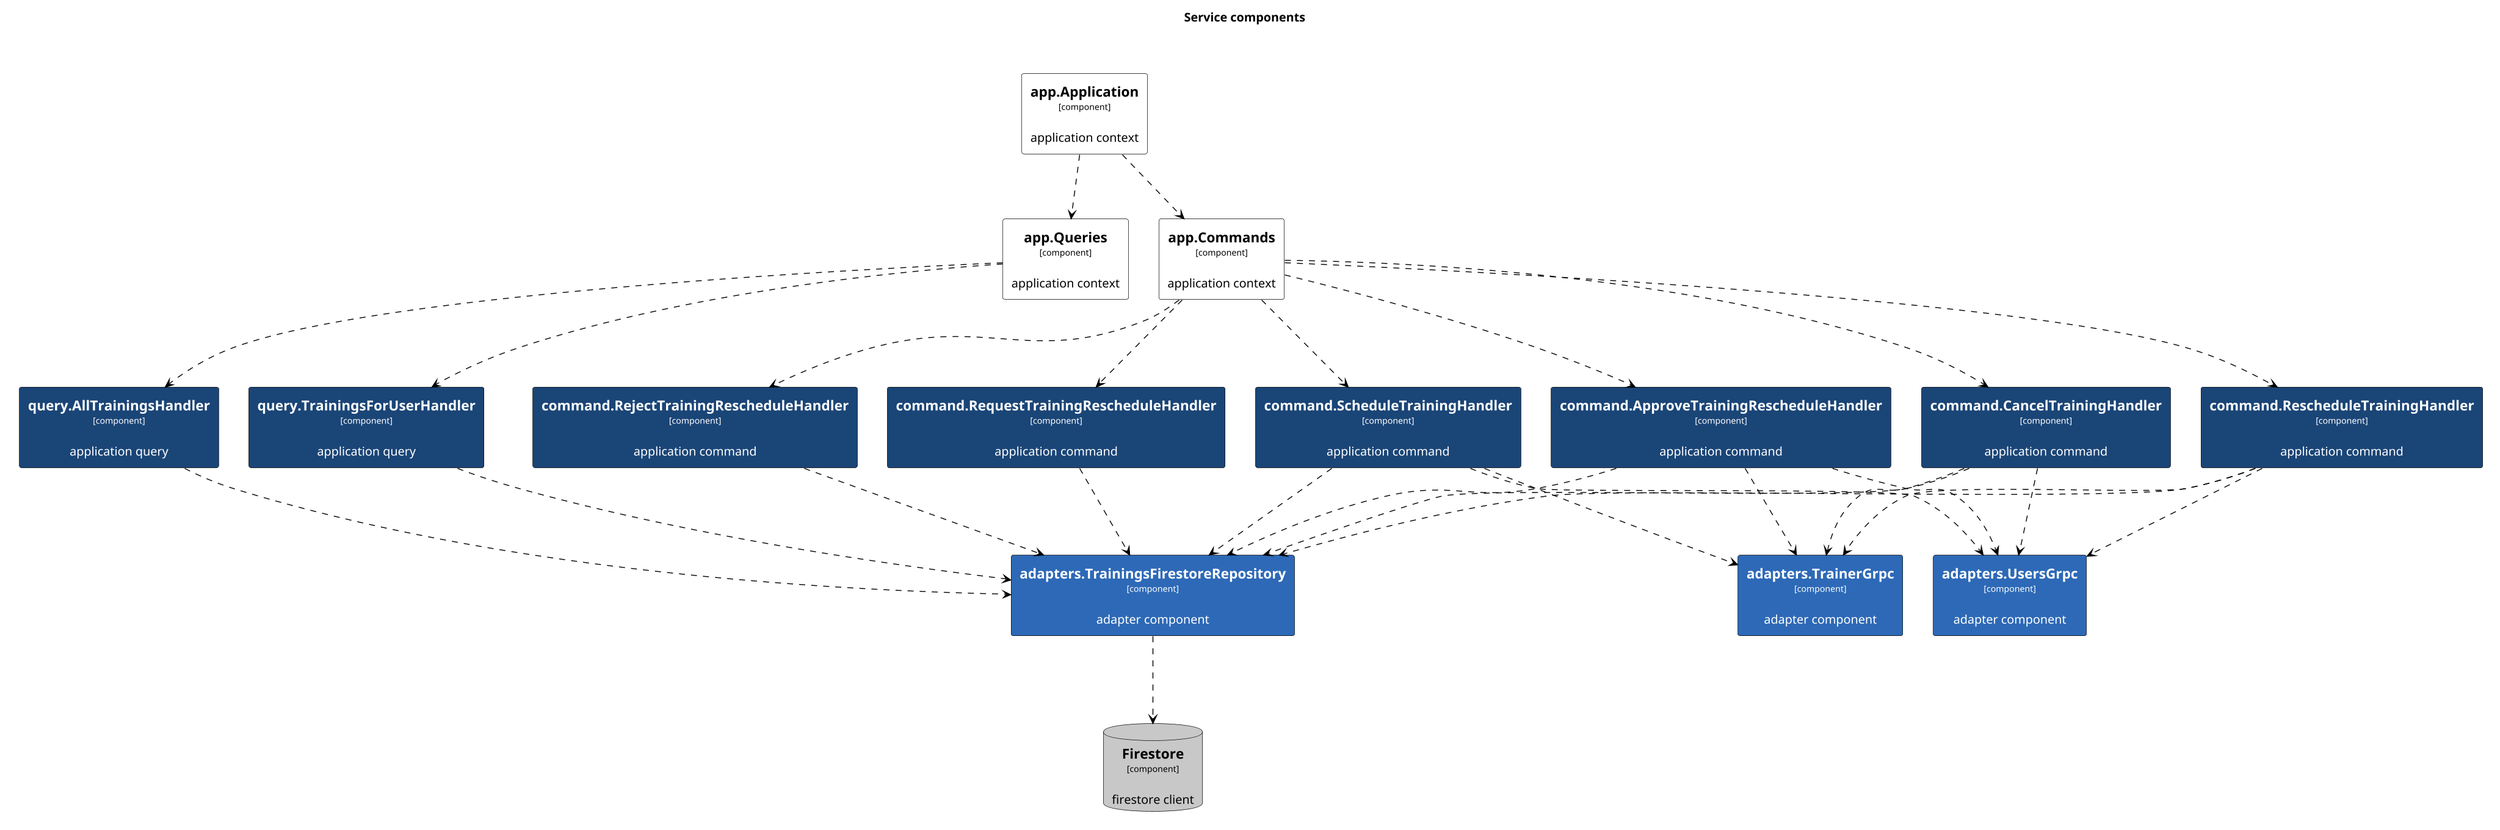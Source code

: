 This diagram has been generated with go-structurizr 
[https://github.com/krzysztofreczek/go-structurizr]

@startuml

title Service components

skinparam {
  shadowing false
  arrowFontSize 10
  defaultTextAlignment center
  wrapWidth 200
  maxMessageSize 100
}
hide stereotype
top to bottom direction

scale 4096 width

skinparam rectangle<<_GROUP>> {
  FontColor #ffffff
  BorderColor #ffffff
}

skinparam database<<DB>> {
  BackgroundColor #c8c8c8
  FontColor #000000
  BorderColor #000000
}

skinparam rectangle<<ROOT>> {
  BackgroundColor #ffffff
  FontColor #000000
  BorderColor #000000
}

skinparam rectangle<<APP>> {
  BackgroundColor #1a4577
  FontColor #ffffff
  BorderColor #000000
}

skinparam rectangle<<ADAPTER>> {
  BackgroundColor #2d69b7
  FontColor #ffffff
  BorderColor #000000
}

skinparam rectangle<<DOMAIN>> {
  BackgroundColor #ffffff
  FontColor #000000
  BorderColor #000000
}

rectangle 0ROOT <<_GROUP>> {
	rectangle "==app.Queries\n<size:10>[component]</size>\n\napplication context" <<ROOT>> as 2827497597
}
rectangle 0ROOT <<_GROUP>> {
	rectangle "==app.Application\n<size:10>[component]</size>\n\napplication context" <<ROOT>> as 1595196051
}
rectangle 0ROOT <<_GROUP>> {
	rectangle "==app.Commands\n<size:10>[component]</size>\n\napplication context" <<ROOT>> as 2042358025
}
1595196051 .[#000000].> 2042358025 : ""
1595196051 .[#000000].> 2827497597 : ""
rectangle 20423580251APP <<_GROUP>> {
	rectangle "==command.RejectTrainingRescheduleHandler\n<size:10>[component]</size>\n\napplication command" <<APP>> as 2302791080
}
2042358025 .[#000000].> 2302791080 : ""
rectangle 20423580251APP <<_GROUP>> {
	rectangle "==command.RescheduleTrainingHandler\n<size:10>[component]</size>\n\napplication command" <<APP>> as 3456104041
}
2042358025 .[#000000].> 3456104041 : ""
rectangle 20423580251APP <<_GROUP>> {
	rectangle "==command.RequestTrainingRescheduleHandler\n<size:10>[component]</size>\n\napplication command" <<APP>> as 4186077052
}
2042358025 .[#000000].> 4186077052 : ""
rectangle 20423580251APP <<_GROUP>> {
	rectangle "==command.ScheduleTrainingHandler\n<size:10>[component]</size>\n\napplication command" <<APP>> as 142372322
}
2042358025 .[#000000].> 142372322 : ""
rectangle 20423580251APP <<_GROUP>> {
	rectangle "==command.ApproveTrainingRescheduleHandler\n<size:10>[component]</size>\n\napplication command" <<APP>> as 3887158788
}
2042358025 .[#000000].> 3887158788 : ""
rectangle 20423580251APP <<_GROUP>> {
	rectangle "==command.CancelTrainingHandler\n<size:10>[component]</size>\n\napplication command" <<APP>> as 224341371
}
2042358025 .[#000000].> 224341371 : ""
rectangle 28274975971APP <<_GROUP>> {
	rectangle "==query.AllTrainingsHandler\n<size:10>[component]</size>\n\napplication query" <<APP>> as 3287812968
}
2827497597 .[#000000].> 3287812968 : ""
rectangle 28274975971APP <<_GROUP>> {
	rectangle "==query.TrainingsForUserHandler\n<size:10>[component]</size>\n\napplication query" <<APP>> as 1094798405
}
2827497597 .[#000000].> 1094798405 : ""
rectangle 10947984052ADAPTER <<_GROUP>> {
	rectangle "==adapters.TrainingsFirestoreRepository\n<size:10>[component]</size>\n\nadapter component" <<ADAPTER>> as 1383687574
}
1094798405 .[#000000].> 1383687574 : ""
4186077052 .[#000000].> 1383687574 : ""
3887158788 .[#000000].> 1383687574 : ""
rectangle 38871587882ADAPTER <<_GROUP>> {
	rectangle "==adapters.UsersGrpc\n<size:10>[component]</size>\n\nadapter component" <<ADAPTER>> as 881049450
}
3887158788 .[#000000].> 881049450 : ""
rectangle 38871587882ADAPTER <<_GROUP>> {
	rectangle "==adapters.TrainerGrpc\n<size:10>[component]</size>\n\nadapter component" <<ADAPTER>> as 2401551451
}
3887158788 .[#000000].> 2401551451 : ""
3287812968 .[#000000].> 1383687574 : ""
2302791080 .[#000000].> 1383687574 : ""
224341371 .[#000000].> 1383687574 : ""
224341371 .[#000000].> 881049450 : ""
224341371 .[#000000].> 2401551451 : ""
142372322 .[#000000].> 2401551451 : ""
142372322 .[#000000].> 1383687574 : ""
142372322 .[#000000].> 881049450 : ""
3456104041 .[#000000].> 2401551451 : ""
3456104041 .[#000000].> 1383687574 : ""
3456104041 .[#000000].> 881049450 : ""
rectangle 13836875743DB <<_GROUP>> {
	database "==Firestore\n<size:10>[component]</size>\n\nfirestore client" <<DB>> as 650530190
}
1383687574 .[#000000].> 650530190 : ""
@enduml
